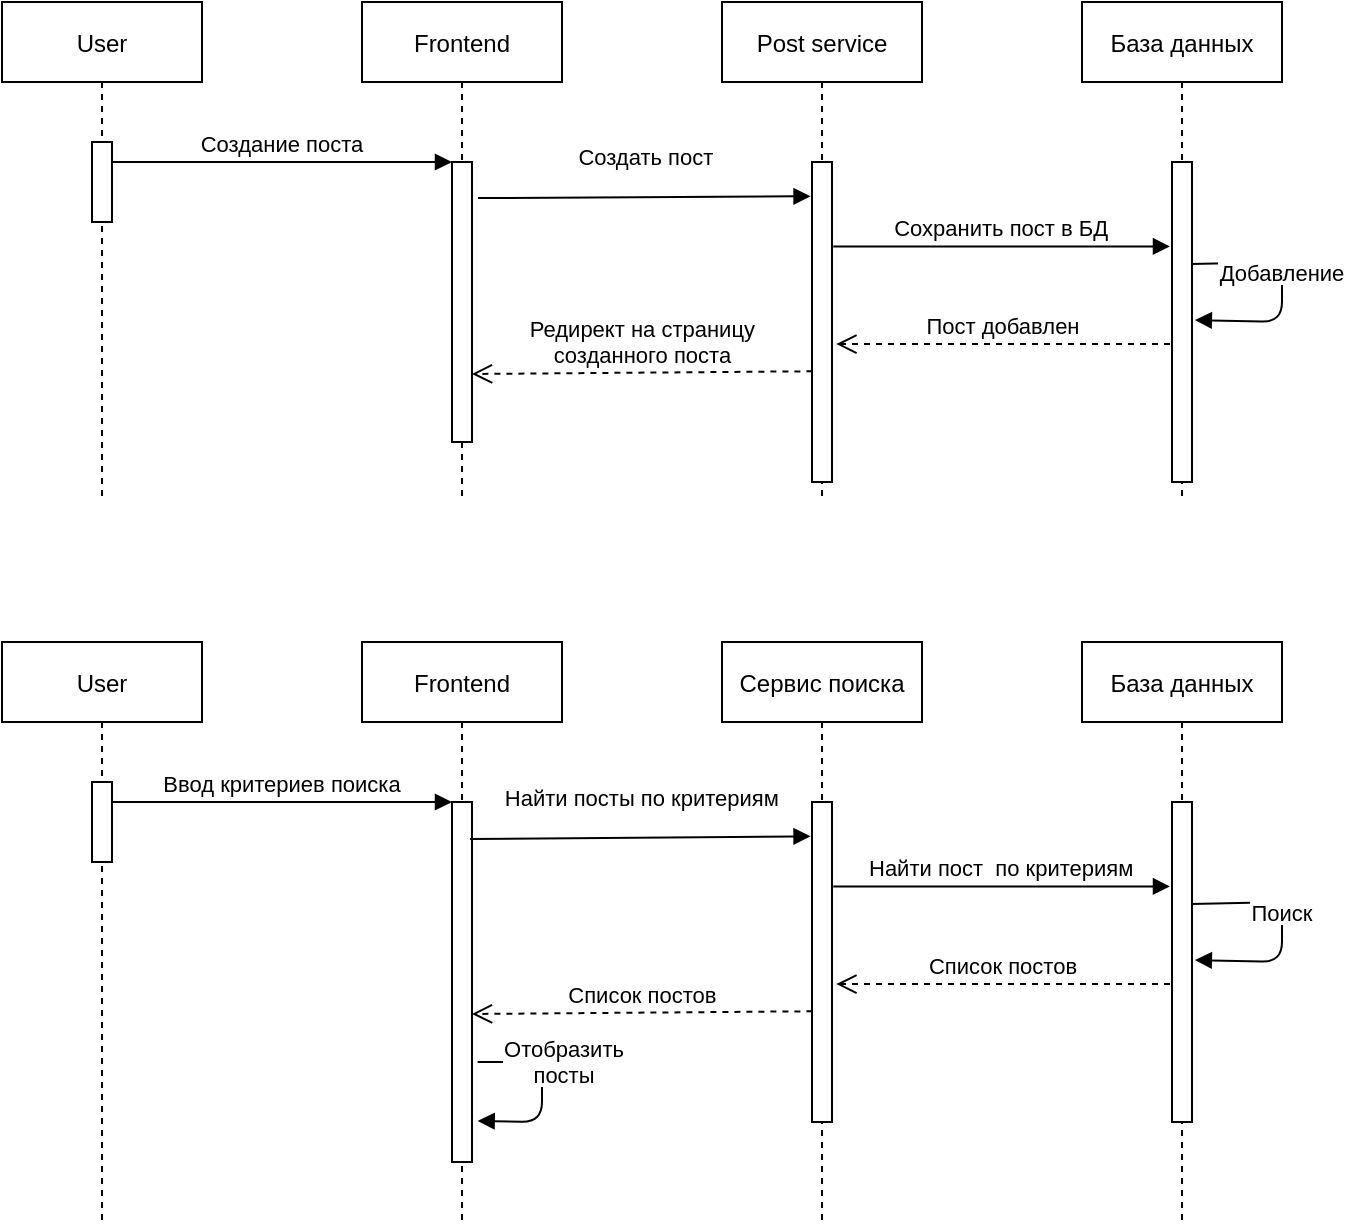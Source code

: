 <mxfile version="14.4.2" type="github">
  <diagram id="kgpKYQtTHZ0yAKxKKP6v" name="Page-1">
    <mxGraphModel dx="830" dy="435" grid="1" gridSize="10" guides="1" tooltips="1" connect="1" arrows="1" fold="1" page="1" pageScale="1" pageWidth="827" pageHeight="1169" math="0" shadow="0">
      <root>
        <mxCell id="0" />
        <mxCell id="1" parent="0" />
        <mxCell id="3nuBFxr9cyL0pnOWT2aG-1" value="User" style="shape=umlLifeline;perimeter=lifelinePerimeter;container=1;collapsible=0;recursiveResize=0;rounded=0;shadow=0;strokeWidth=1;" parent="1" vertex="1">
          <mxGeometry x="120" y="80" width="100" height="250" as="geometry" />
        </mxCell>
        <mxCell id="3nuBFxr9cyL0pnOWT2aG-2" value="" style="points=[];perimeter=orthogonalPerimeter;rounded=0;shadow=0;strokeWidth=1;" parent="3nuBFxr9cyL0pnOWT2aG-1" vertex="1">
          <mxGeometry x="45" y="70" width="10" height="40" as="geometry" />
        </mxCell>
        <mxCell id="3nuBFxr9cyL0pnOWT2aG-5" value="Frontend" style="shape=umlLifeline;perimeter=lifelinePerimeter;container=1;collapsible=0;recursiveResize=0;rounded=0;shadow=0;strokeWidth=1;" parent="1" vertex="1">
          <mxGeometry x="300" y="80" width="100" height="250" as="geometry" />
        </mxCell>
        <mxCell id="3nuBFxr9cyL0pnOWT2aG-6" value="" style="points=[];perimeter=orthogonalPerimeter;rounded=0;shadow=0;strokeWidth=1;" parent="3nuBFxr9cyL0pnOWT2aG-5" vertex="1">
          <mxGeometry x="45" y="80" width="10" height="140" as="geometry" />
        </mxCell>
        <mxCell id="3nuBFxr9cyL0pnOWT2aG-8" value="Создание поста" style="verticalAlign=bottom;endArrow=block;entryX=0;entryY=0;shadow=0;strokeWidth=1;" parent="1" source="3nuBFxr9cyL0pnOWT2aG-2" target="3nuBFxr9cyL0pnOWT2aG-6" edge="1">
          <mxGeometry relative="1" as="geometry">
            <mxPoint x="275" y="160" as="sourcePoint" />
          </mxGeometry>
        </mxCell>
        <mxCell id="AugUilXUmpjDV1XlDeZY-2" value="База данных" style="shape=umlLifeline;perimeter=lifelinePerimeter;container=1;collapsible=0;recursiveResize=0;rounded=0;shadow=0;strokeWidth=1;" vertex="1" parent="1">
          <mxGeometry x="660" y="80" width="100" height="250" as="geometry" />
        </mxCell>
        <mxCell id="AugUilXUmpjDV1XlDeZY-3" value="" style="points=[];perimeter=orthogonalPerimeter;rounded=0;shadow=0;strokeWidth=1;" vertex="1" parent="AugUilXUmpjDV1XlDeZY-2">
          <mxGeometry x="45" y="80" width="10" height="160" as="geometry" />
        </mxCell>
        <mxCell id="AugUilXUmpjDV1XlDeZY-10" value="Добавление" style="verticalAlign=bottom;endArrow=block;shadow=0;strokeWidth=1;entryX=1.14;entryY=0.494;entryDx=0;entryDy=0;entryPerimeter=0;exitX=0.98;exitY=0.319;exitDx=0;exitDy=0;exitPerimeter=0;" edge="1" parent="AugUilXUmpjDV1XlDeZY-2" source="AugUilXUmpjDV1XlDeZY-3" target="AugUilXUmpjDV1XlDeZY-3">
          <mxGeometry relative="1" as="geometry">
            <mxPoint x="50" y="130" as="sourcePoint" />
            <mxPoint x="228.4" y="130" as="targetPoint" />
            <Array as="points">
              <mxPoint x="100" y="130" />
              <mxPoint x="100" y="160" />
            </Array>
          </mxGeometry>
        </mxCell>
        <mxCell id="AugUilXUmpjDV1XlDeZY-4" value="Post service" style="shape=umlLifeline;perimeter=lifelinePerimeter;container=1;collapsible=0;recursiveResize=0;rounded=0;shadow=0;strokeWidth=1;" vertex="1" parent="1">
          <mxGeometry x="480" y="80" width="100" height="250" as="geometry" />
        </mxCell>
        <mxCell id="AugUilXUmpjDV1XlDeZY-5" value="" style="points=[];perimeter=orthogonalPerimeter;rounded=0;shadow=0;strokeWidth=1;" vertex="1" parent="AugUilXUmpjDV1XlDeZY-4">
          <mxGeometry x="45" y="80" width="10" height="160" as="geometry" />
        </mxCell>
        <mxCell id="AugUilXUmpjDV1XlDeZY-6" value="Создать пост" style="verticalAlign=bottom;endArrow=block;shadow=0;strokeWidth=1;exitX=1.3;exitY=0.129;exitDx=0;exitDy=0;exitPerimeter=0;entryX=-0.073;entryY=0.107;entryDx=0;entryDy=0;entryPerimeter=0;" edge="1" parent="1" source="3nuBFxr9cyL0pnOWT2aG-6" target="AugUilXUmpjDV1XlDeZY-5">
          <mxGeometry x="0.01" y="11" relative="1" as="geometry">
            <mxPoint x="360" y="200.0" as="sourcePoint" />
            <mxPoint x="520" y="189" as="targetPoint" />
            <mxPoint as="offset" />
          </mxGeometry>
        </mxCell>
        <mxCell id="AugUilXUmpjDV1XlDeZY-7" value="Сохранить пост в БД" style="verticalAlign=bottom;endArrow=block;shadow=0;strokeWidth=1;exitX=1.06;exitY=0.264;exitDx=0;exitDy=0;exitPerimeter=0;entryX=-0.1;entryY=0.264;entryDx=0;entryDy=0;entryPerimeter=0;" edge="1" parent="1" source="AugUilXUmpjDV1XlDeZY-5" target="AugUilXUmpjDV1XlDeZY-3">
          <mxGeometry relative="1" as="geometry">
            <mxPoint x="530" y="220.8" as="sourcePoint" />
            <mxPoint x="704" y="210" as="targetPoint" />
          </mxGeometry>
        </mxCell>
        <mxCell id="AugUilXUmpjDV1XlDeZY-8" value="Пост добавлен" style="verticalAlign=bottom;endArrow=open;dashed=1;endSize=8;shadow=0;strokeWidth=1;entryX=1.22;entryY=0.569;entryDx=0;entryDy=0;entryPerimeter=0;" edge="1" parent="1" target="AugUilXUmpjDV1XlDeZY-5">
          <mxGeometry relative="1" as="geometry">
            <mxPoint x="540" y="261" as="targetPoint" />
            <mxPoint x="704" y="251" as="sourcePoint" />
          </mxGeometry>
        </mxCell>
        <mxCell id="AugUilXUmpjDV1XlDeZY-9" value="Редирект на страницу&#xa;созданного поста" style="verticalAlign=bottom;endArrow=open;dashed=1;endSize=8;exitX=0.02;exitY=0.654;shadow=0;strokeWidth=1;exitDx=0;exitDy=0;exitPerimeter=0;" edge="1" parent="1" source="AugUilXUmpjDV1XlDeZY-5">
          <mxGeometry relative="1" as="geometry">
            <mxPoint x="355" y="266" as="targetPoint" />
            <mxPoint x="520" y="302.0" as="sourcePoint" />
          </mxGeometry>
        </mxCell>
        <mxCell id="AugUilXUmpjDV1XlDeZY-40" value="User" style="shape=umlLifeline;perimeter=lifelinePerimeter;container=1;collapsible=0;recursiveResize=0;rounded=0;shadow=0;strokeWidth=1;" vertex="1" parent="1">
          <mxGeometry x="120" y="400" width="100" height="290" as="geometry" />
        </mxCell>
        <mxCell id="AugUilXUmpjDV1XlDeZY-41" value="" style="points=[];perimeter=orthogonalPerimeter;rounded=0;shadow=0;strokeWidth=1;" vertex="1" parent="AugUilXUmpjDV1XlDeZY-40">
          <mxGeometry x="45" y="70" width="10" height="40" as="geometry" />
        </mxCell>
        <mxCell id="AugUilXUmpjDV1XlDeZY-42" value="Frontend" style="shape=umlLifeline;perimeter=lifelinePerimeter;container=1;collapsible=0;recursiveResize=0;rounded=0;shadow=0;strokeWidth=1;" vertex="1" parent="1">
          <mxGeometry x="300" y="400" width="100" height="290" as="geometry" />
        </mxCell>
        <mxCell id="AugUilXUmpjDV1XlDeZY-43" value="" style="points=[];perimeter=orthogonalPerimeter;rounded=0;shadow=0;strokeWidth=1;" vertex="1" parent="AugUilXUmpjDV1XlDeZY-42">
          <mxGeometry x="45" y="80" width="10" height="180" as="geometry" />
        </mxCell>
        <mxCell id="AugUilXUmpjDV1XlDeZY-54" value="Отобразить &#xa;посты" style="verticalAlign=bottom;endArrow=block;shadow=0;strokeWidth=1;entryX=1.284;entryY=0.886;entryDx=0;entryDy=0;entryPerimeter=0;exitX=1.284;exitY=0.722;exitDx=0;exitDy=0;exitPerimeter=0;" edge="1" parent="AugUilXUmpjDV1XlDeZY-42" source="AugUilXUmpjDV1XlDeZY-43" target="AugUilXUmpjDV1XlDeZY-43">
          <mxGeometry x="0.01" y="11" relative="1" as="geometry">
            <mxPoint x="50" y="221.42" as="sourcePoint" />
            <mxPoint x="220.27" y="220.0" as="targetPoint" />
            <mxPoint as="offset" />
            <Array as="points">
              <mxPoint x="90" y="210" />
              <mxPoint x="90" y="240" />
            </Array>
          </mxGeometry>
        </mxCell>
        <mxCell id="AugUilXUmpjDV1XlDeZY-44" value="Ввод критериев поиска" style="verticalAlign=bottom;endArrow=block;entryX=0;entryY=0;shadow=0;strokeWidth=1;" edge="1" parent="1" source="AugUilXUmpjDV1XlDeZY-41" target="AugUilXUmpjDV1XlDeZY-43">
          <mxGeometry relative="1" as="geometry">
            <mxPoint x="275" y="480" as="sourcePoint" />
          </mxGeometry>
        </mxCell>
        <mxCell id="AugUilXUmpjDV1XlDeZY-45" value="База данных" style="shape=umlLifeline;perimeter=lifelinePerimeter;container=1;collapsible=0;recursiveResize=0;rounded=0;shadow=0;strokeWidth=1;" vertex="1" parent="1">
          <mxGeometry x="660" y="400" width="100" height="290" as="geometry" />
        </mxCell>
        <mxCell id="AugUilXUmpjDV1XlDeZY-46" value="" style="points=[];perimeter=orthogonalPerimeter;rounded=0;shadow=0;strokeWidth=1;" vertex="1" parent="AugUilXUmpjDV1XlDeZY-45">
          <mxGeometry x="45" y="80" width="10" height="160" as="geometry" />
        </mxCell>
        <mxCell id="AugUilXUmpjDV1XlDeZY-47" value="Поиск" style="verticalAlign=bottom;endArrow=block;shadow=0;strokeWidth=1;entryX=1.14;entryY=0.494;entryDx=0;entryDy=0;entryPerimeter=0;exitX=0.98;exitY=0.319;exitDx=0;exitDy=0;exitPerimeter=0;" edge="1" parent="AugUilXUmpjDV1XlDeZY-45" source="AugUilXUmpjDV1XlDeZY-46" target="AugUilXUmpjDV1XlDeZY-46">
          <mxGeometry relative="1" as="geometry">
            <mxPoint x="50" y="130" as="sourcePoint" />
            <mxPoint x="228.4" y="130" as="targetPoint" />
            <Array as="points">
              <mxPoint x="100" y="130" />
              <mxPoint x="100" y="160" />
            </Array>
          </mxGeometry>
        </mxCell>
        <mxCell id="AugUilXUmpjDV1XlDeZY-48" value="Сервис поиска" style="shape=umlLifeline;perimeter=lifelinePerimeter;container=1;collapsible=0;recursiveResize=0;rounded=0;shadow=0;strokeWidth=1;" vertex="1" parent="1">
          <mxGeometry x="480" y="400" width="100" height="290" as="geometry" />
        </mxCell>
        <mxCell id="AugUilXUmpjDV1XlDeZY-49" value="" style="points=[];perimeter=orthogonalPerimeter;rounded=0;shadow=0;strokeWidth=1;" vertex="1" parent="AugUilXUmpjDV1XlDeZY-48">
          <mxGeometry x="45" y="80" width="10" height="160" as="geometry" />
        </mxCell>
        <mxCell id="AugUilXUmpjDV1XlDeZY-50" value="Найти посты по критериям" style="verticalAlign=bottom;endArrow=block;shadow=0;strokeWidth=1;entryX=-0.073;entryY=0.107;entryDx=0;entryDy=0;entryPerimeter=0;exitX=0.9;exitY=0.103;exitDx=0;exitDy=0;exitPerimeter=0;" edge="1" parent="1" source="AugUilXUmpjDV1XlDeZY-43" target="AugUilXUmpjDV1XlDeZY-49">
          <mxGeometry x="0.01" y="11" relative="1" as="geometry">
            <mxPoint x="358" y="497" as="sourcePoint" />
            <mxPoint x="520" y="509" as="targetPoint" />
            <mxPoint as="offset" />
          </mxGeometry>
        </mxCell>
        <mxCell id="AugUilXUmpjDV1XlDeZY-51" value="Найти пост  по критериям" style="verticalAlign=bottom;endArrow=block;shadow=0;strokeWidth=1;exitX=1.06;exitY=0.264;exitDx=0;exitDy=0;exitPerimeter=0;entryX=-0.1;entryY=0.264;entryDx=0;entryDy=0;entryPerimeter=0;" edge="1" parent="1" source="AugUilXUmpjDV1XlDeZY-49" target="AugUilXUmpjDV1XlDeZY-46">
          <mxGeometry relative="1" as="geometry">
            <mxPoint x="530" y="540.8" as="sourcePoint" />
            <mxPoint x="704" y="530" as="targetPoint" />
          </mxGeometry>
        </mxCell>
        <mxCell id="AugUilXUmpjDV1XlDeZY-52" value="Список постов" style="verticalAlign=bottom;endArrow=open;dashed=1;endSize=8;shadow=0;strokeWidth=1;entryX=1.22;entryY=0.569;entryDx=0;entryDy=0;entryPerimeter=0;" edge="1" parent="1" target="AugUilXUmpjDV1XlDeZY-49">
          <mxGeometry relative="1" as="geometry">
            <mxPoint x="540" y="581" as="targetPoint" />
            <mxPoint x="704" y="571" as="sourcePoint" />
          </mxGeometry>
        </mxCell>
        <mxCell id="AugUilXUmpjDV1XlDeZY-53" value="Список постов" style="verticalAlign=bottom;endArrow=open;dashed=1;endSize=8;exitX=0.02;exitY=0.654;shadow=0;strokeWidth=1;exitDx=0;exitDy=0;exitPerimeter=0;" edge="1" parent="1" source="AugUilXUmpjDV1XlDeZY-49">
          <mxGeometry relative="1" as="geometry">
            <mxPoint x="355" y="586" as="targetPoint" />
            <mxPoint x="520" y="622.0" as="sourcePoint" />
          </mxGeometry>
        </mxCell>
      </root>
    </mxGraphModel>
  </diagram>
</mxfile>

